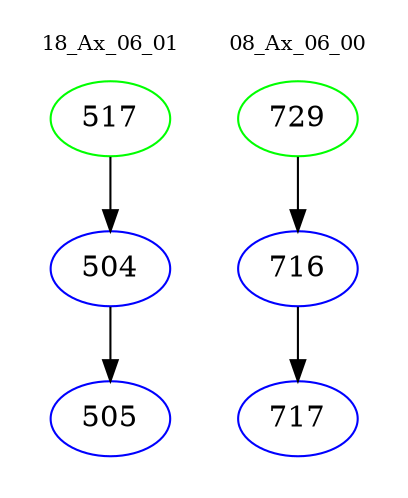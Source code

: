 digraph{
subgraph cluster_0 {
color = white
label = "18_Ax_06_01";
fontsize=10;
T0_517 [label="517", color="green"]
T0_517 -> T0_504 [color="black"]
T0_504 [label="504", color="blue"]
T0_504 -> T0_505 [color="black"]
T0_505 [label="505", color="blue"]
}
subgraph cluster_1 {
color = white
label = "08_Ax_06_00";
fontsize=10;
T1_729 [label="729", color="green"]
T1_729 -> T1_716 [color="black"]
T1_716 [label="716", color="blue"]
T1_716 -> T1_717 [color="black"]
T1_717 [label="717", color="blue"]
}
}

